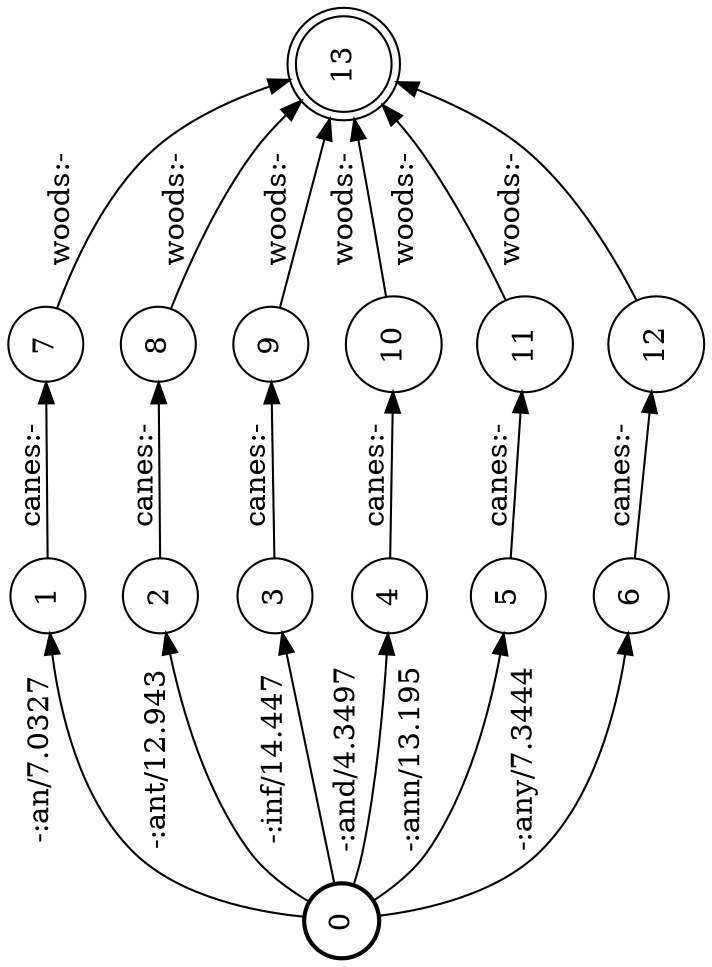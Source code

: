 digraph FST {
rankdir = LR;
size = "8.5,11";
label = "";
center = 1;
orientation = Landscape;
ranksep = "0.4";
nodesep = "0.25";
0 [label = "0", shape = circle, style = bold, fontsize = 14]
	0 -> 1 [label = "-:an/7.0327", fontsize = 14];
	0 -> 2 [label = "-:ant/12.943", fontsize = 14];
	0 -> 3 [label = "-:inf/14.447", fontsize = 14];
	0 -> 4 [label = "-:and/4.3497", fontsize = 14];
	0 -> 5 [label = "-:ann/13.195", fontsize = 14];
	0 -> 6 [label = "-:any/7.3444", fontsize = 14];
1 [label = "1", shape = circle, style = solid, fontsize = 14]
	1 -> 7 [label = "canes:-", fontsize = 14];
2 [label = "2", shape = circle, style = solid, fontsize = 14]
	2 -> 8 [label = "canes:-", fontsize = 14];
3 [label = "3", shape = circle, style = solid, fontsize = 14]
	3 -> 9 [label = "canes:-", fontsize = 14];
4 [label = "4", shape = circle, style = solid, fontsize = 14]
	4 -> 10 [label = "canes:-", fontsize = 14];
5 [label = "5", shape = circle, style = solid, fontsize = 14]
	5 -> 11 [label = "canes:-", fontsize = 14];
6 [label = "6", shape = circle, style = solid, fontsize = 14]
	6 -> 12 [label = "canes:-", fontsize = 14];
7 [label = "7", shape = circle, style = solid, fontsize = 14]
	7 -> 13 [label = "woods:-", fontsize = 14];
8 [label = "8", shape = circle, style = solid, fontsize = 14]
	8 -> 13 [label = "woods:-", fontsize = 14];
9 [label = "9", shape = circle, style = solid, fontsize = 14]
	9 -> 13 [label = "woods:-", fontsize = 14];
10 [label = "10", shape = circle, style = solid, fontsize = 14]
	10 -> 13 [label = "woods:-", fontsize = 14];
11 [label = "11", shape = circle, style = solid, fontsize = 14]
	11 -> 13 [label = "woods:-", fontsize = 14];
12 [label = "12", shape = circle, style = solid, fontsize = 14]
	12 -> 13 [label = "woods:-", fontsize = 14];
13 [label = "13", shape = doublecircle, style = solid, fontsize = 14]
}
